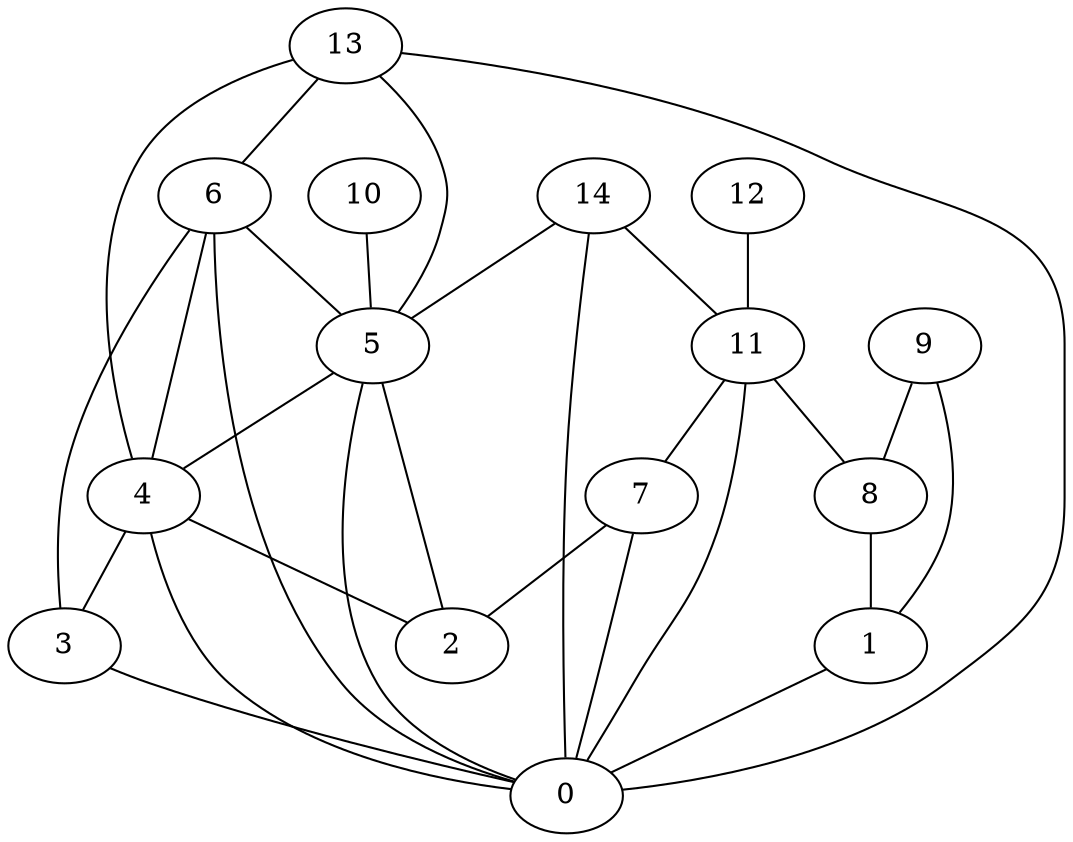 digraph "sensornet-topology" {
label = "";
rankdir="BT";"0"->"1" [arrowhead = "both"] 
"0"->"3" [arrowhead = "both"] 
"0"->"4" [arrowhead = "both"] 
"0"->"5" [arrowhead = "both"] 
"0"->"6" [arrowhead = "both"] 
"0"->"7" [arrowhead = "both"] 
"0"->"11" [arrowhead = "both"] 
"0"->"13" [arrowhead = "both"] 
"0"->"14" [arrowhead = "both"] 
"1"->"8" [arrowhead = "both"] 
"1"->"9" [arrowhead = "both"] 
"2"->"4" [arrowhead = "both"] 
"2"->"5" [arrowhead = "both"] 
"2"->"7" [arrowhead = "both"] 
"3"->"4" [arrowhead = "both"] 
"3"->"6" [arrowhead = "both"] 
"4"->"5" [arrowhead = "both"] 
"4"->"6" [arrowhead = "both"] 
"4"->"13" [arrowhead = "both"] 
"5"->"6" [arrowhead = "both"] 
"5"->"10" [arrowhead = "both"] 
"5"->"13" [arrowhead = "both"] 
"5"->"14" [arrowhead = "both"] 
"6"->"13" [arrowhead = "both"] 
"7"->"11" [arrowhead = "both"] 
"8"->"9" [arrowhead = "both"] 
"8"->"11" [arrowhead = "both"] 
"11"->"12" [arrowhead = "both"] 
"11"->"14" [arrowhead = "both"] 
}